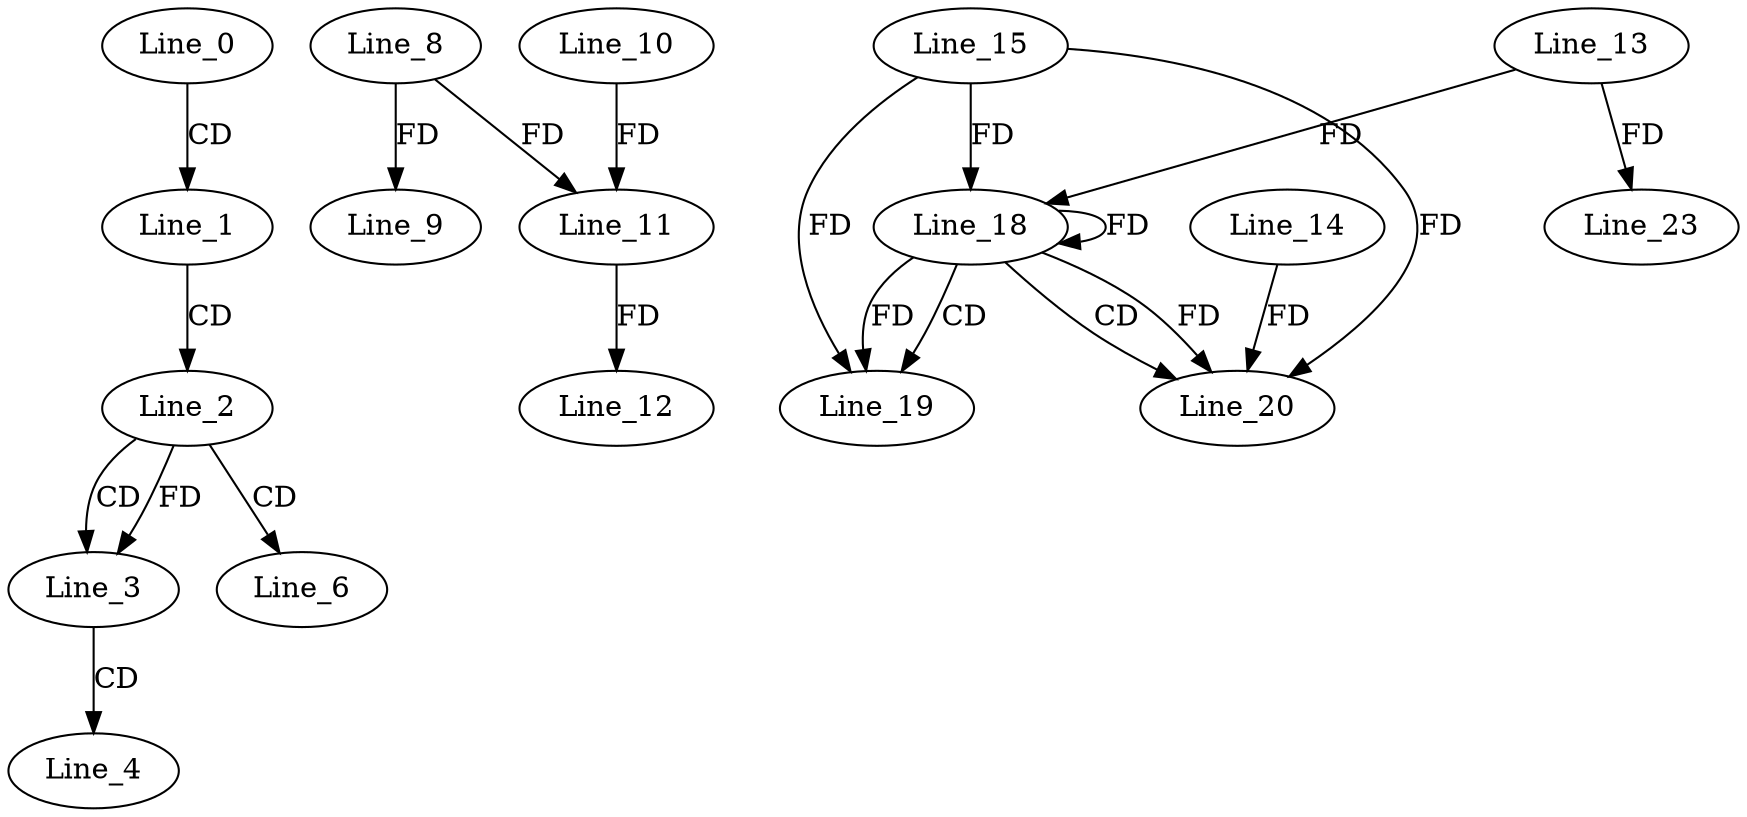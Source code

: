 digraph G {
  Line_0;
  Line_1;
  Line_2;
  Line_3;
  Line_3;
  Line_4;
  Line_6;
  Line_8;
  Line_9;
  Line_11;
  Line_10;
  Line_11;
  Line_12;
  Line_18;
  Line_15;
  Line_18;
  Line_13;
  Line_18;
  Line_19;
  Line_20;
  Line_14;
  Line_23;
  Line_0 -> Line_1 [ label="CD" ];
  Line_1 -> Line_2 [ label="CD" ];
  Line_2 -> Line_3 [ label="CD" ];
  Line_2 -> Line_3 [ label="FD" ];
  Line_3 -> Line_4 [ label="CD" ];
  Line_2 -> Line_6 [ label="CD" ];
  Line_8 -> Line_9 [ label="FD" ];
  Line_8 -> Line_11 [ label="FD" ];
  Line_10 -> Line_11 [ label="FD" ];
  Line_11 -> Line_12 [ label="FD" ];
  Line_18 -> Line_18 [ label="FD" ];
  Line_15 -> Line_18 [ label="FD" ];
  Line_13 -> Line_18 [ label="FD" ];
  Line_18 -> Line_19 [ label="CD" ];
  Line_18 -> Line_19 [ label="FD" ];
  Line_15 -> Line_19 [ label="FD" ];
  Line_18 -> Line_20 [ label="CD" ];
  Line_14 -> Line_20 [ label="FD" ];
  Line_18 -> Line_20 [ label="FD" ];
  Line_15 -> Line_20 [ label="FD" ];
  Line_13 -> Line_23 [ label="FD" ];
}
